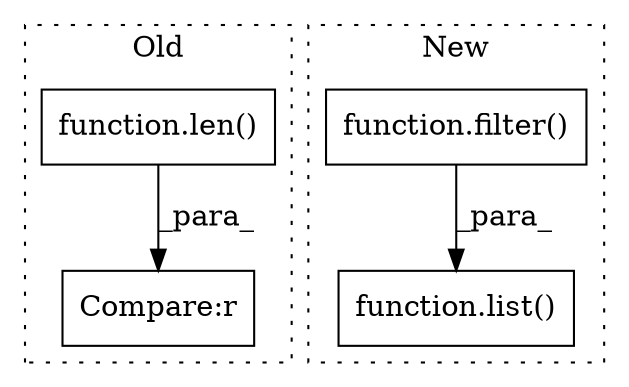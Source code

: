 digraph G {
subgraph cluster0 {
1 [label="function.len()" a="75" s="10612,10634" l="4,1" shape="box"];
4 [label="Compare:r" a="40" s="10778" l="7" shape="box"];
label = "Old";
style="dotted";
}
subgraph cluster1 {
2 [label="function.filter()" a="75" s="10978,11033" l="7,1" shape="box"];
3 [label="function.list()" a="75" s="10973,11034" l="5,1" shape="box"];
label = "New";
style="dotted";
}
1 -> 4 [label="_para_"];
2 -> 3 [label="_para_"];
}
